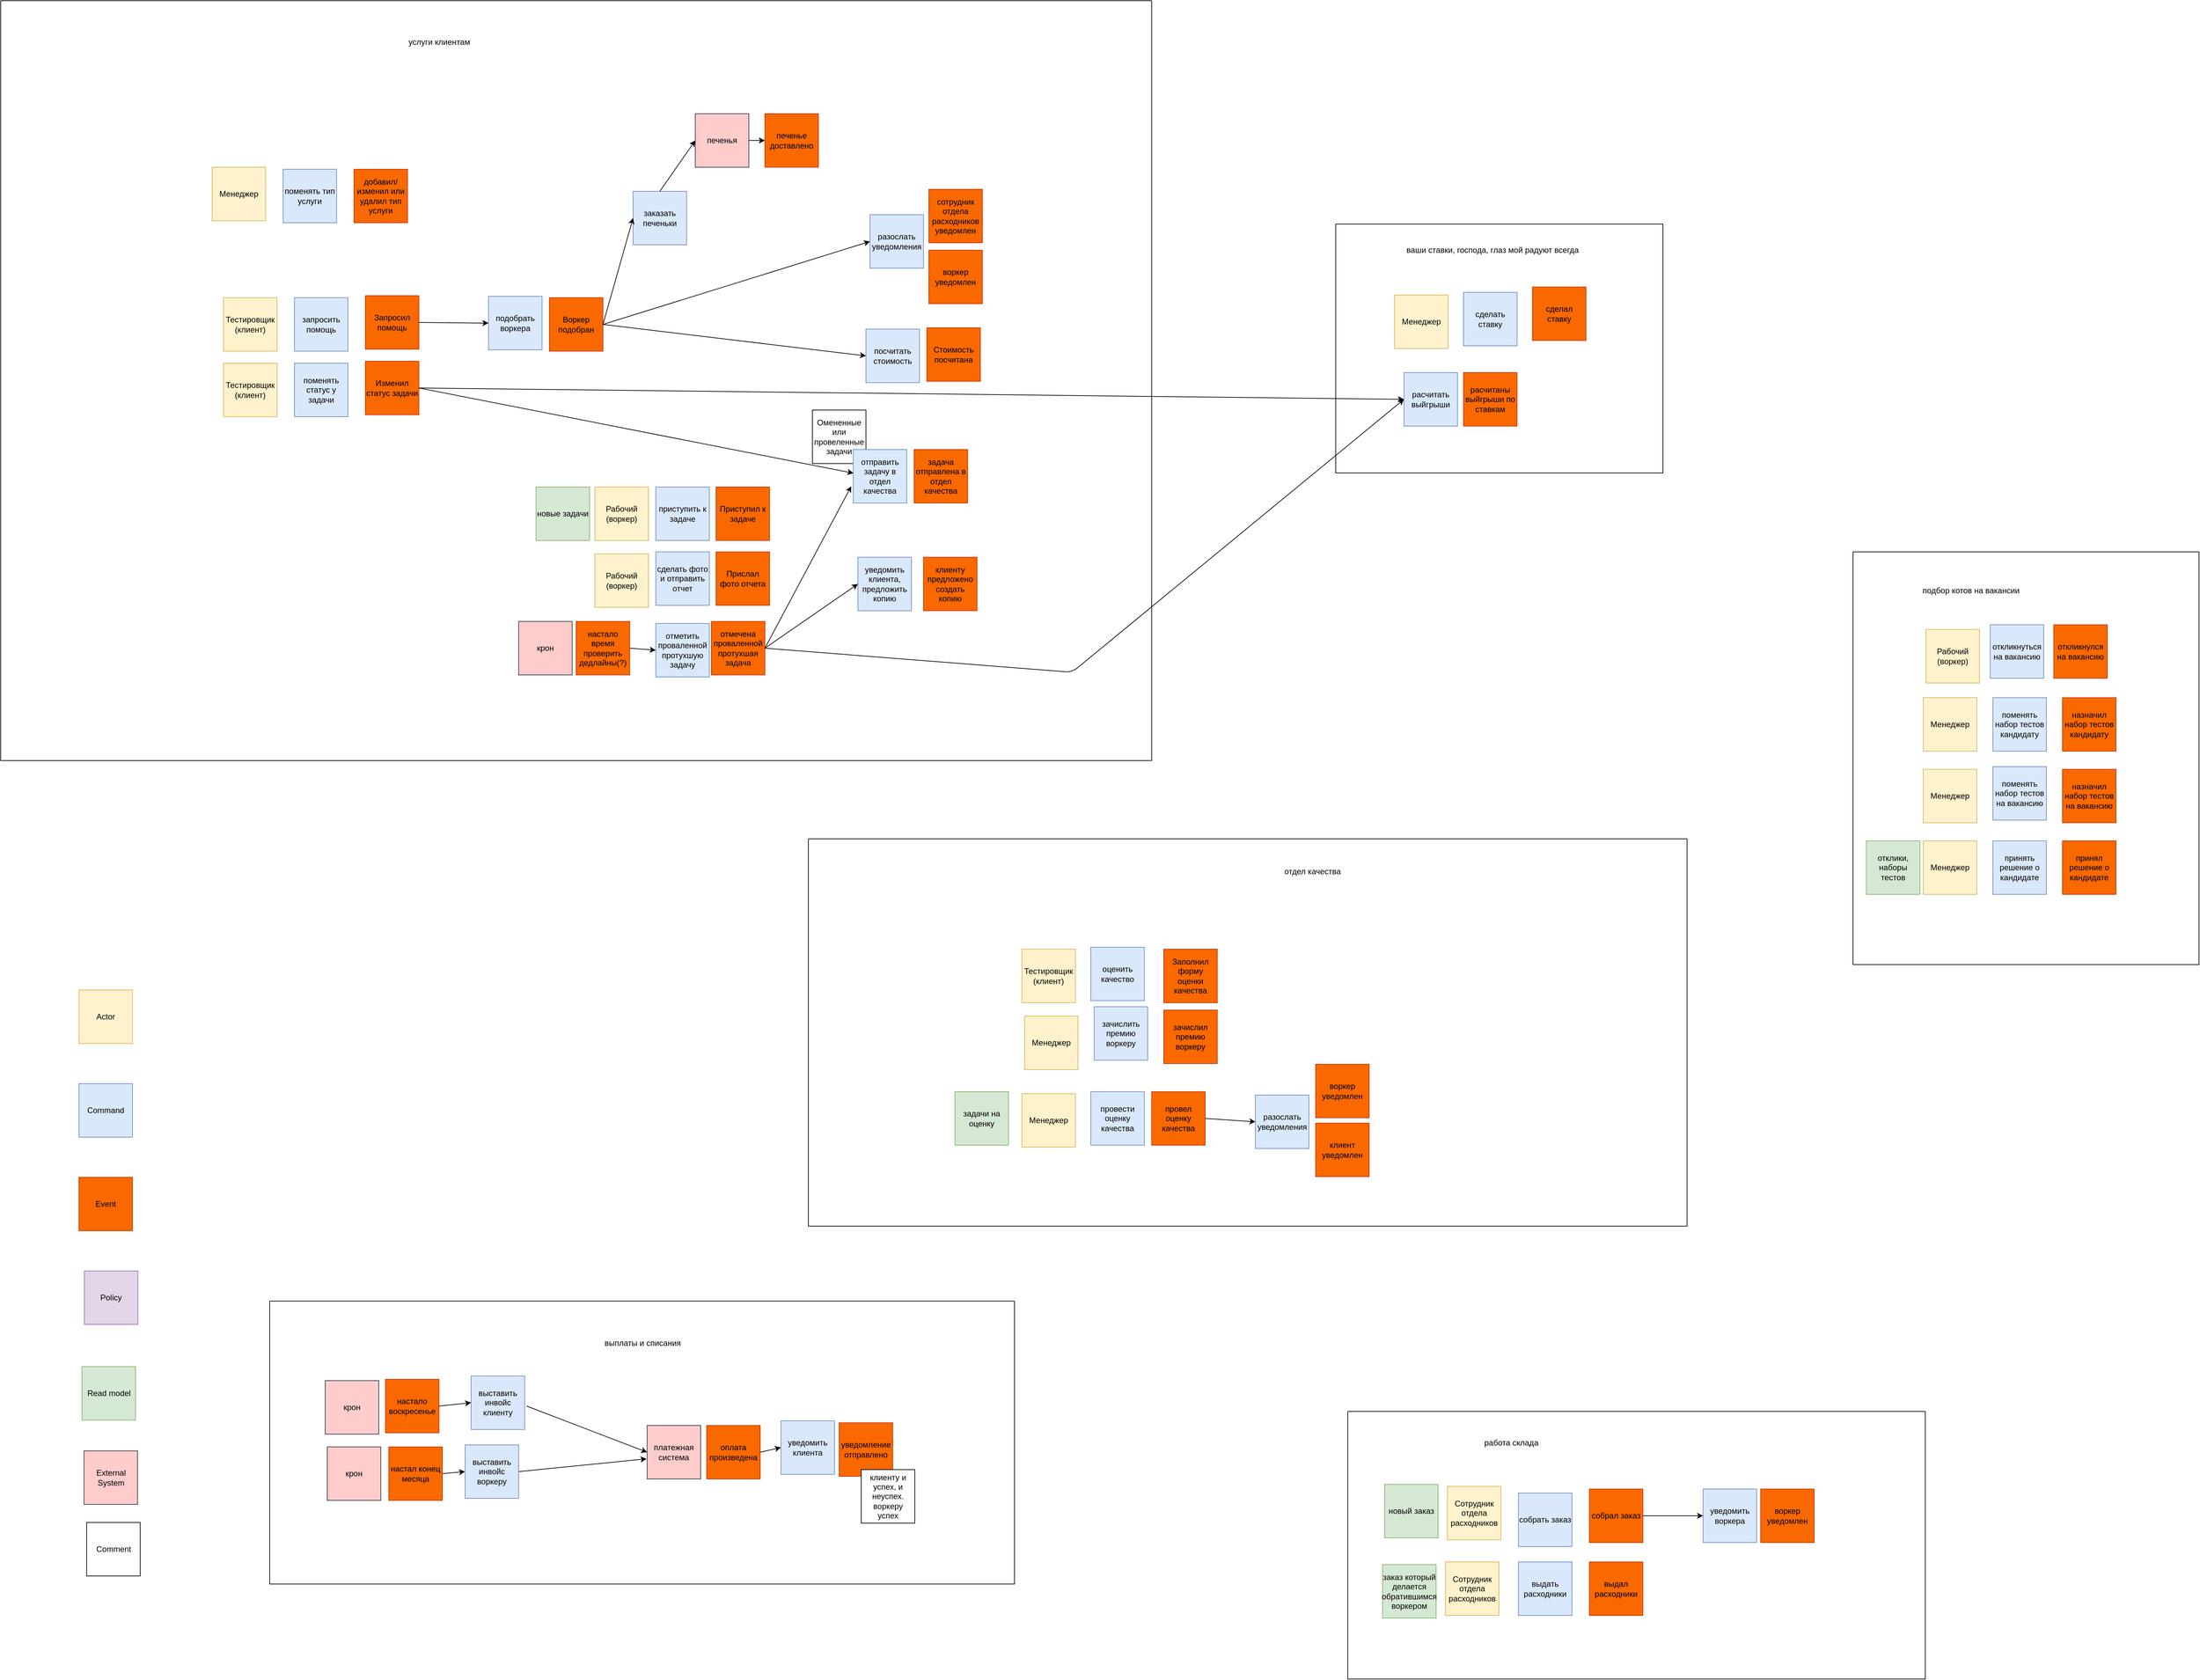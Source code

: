 <mxfile>
    <diagram id="7ufo_i_MTrv_OuP318Px" name="Page-1">
        <mxGraphModel dx="4860" dy="3253" grid="0" gridSize="10" guides="1" tooltips="1" connect="1" arrows="1" fold="1" page="0" pageScale="1" pageWidth="850" pageHeight="1100" math="0" shadow="0">
            <root>
                <mxCell id="0"/>
                <mxCell id="1" parent="0"/>
                <mxCell id="3" value="Actor" style="whiteSpace=wrap;html=1;aspect=fixed;fillColor=#fff2cc;strokeColor=#d6b656;" parent="1" vertex="1">
                    <mxGeometry x="-964" y="-271" width="80" height="80" as="geometry"/>
                </mxCell>
                <mxCell id="4" value="Command" style="whiteSpace=wrap;html=1;aspect=fixed;fillColor=#dae8fc;strokeColor=#6c8ebf;" parent="1" vertex="1">
                    <mxGeometry x="-964" y="-131" width="80" height="80" as="geometry"/>
                </mxCell>
                <mxCell id="5" value="Event" style="whiteSpace=wrap;html=1;aspect=fixed;fillColor=#fa6800;fontColor=#000000;strokeColor=#C73500;" parent="1" vertex="1">
                    <mxGeometry x="-964" y="9" width="80" height="80" as="geometry"/>
                </mxCell>
                <mxCell id="6" value="Policy" style="whiteSpace=wrap;html=1;aspect=fixed;fillColor=#e1d5e7;strokeColor=#9673a6;" parent="1" vertex="1">
                    <mxGeometry x="-956" y="149" width="80" height="80" as="geometry"/>
                </mxCell>
                <mxCell id="7" value="Read model" style="whiteSpace=wrap;html=1;aspect=fixed;fillColor=#d5e8d4;strokeColor=#82b366;" parent="1" vertex="1">
                    <mxGeometry x="-959.5" y="292" width="80" height="80" as="geometry"/>
                </mxCell>
                <mxCell id="8" value="External System" style="whiteSpace=wrap;html=1;aspect=fixed;fillColor=#ffcccc;strokeColor=#36393d;" parent="1" vertex="1">
                    <mxGeometry x="-956.5" y="418" width="80" height="80" as="geometry"/>
                </mxCell>
                <mxCell id="9" value="Comment" style="whiteSpace=wrap;html=1;aspect=fixed;" parent="1" vertex="1">
                    <mxGeometry x="-952.5" y="525" width="80" height="80" as="geometry"/>
                </mxCell>
                <mxCell id="86" style="edgeStyle=none;html=1;exitX=1;exitY=0.5;exitDx=0;exitDy=0;entryX=0;entryY=0.5;entryDx=0;entryDy=0;" parent="1" source="18" target="103" edge="1">
                    <mxGeometry relative="1" as="geometry"/>
                </mxCell>
                <mxCell id="113" style="edgeStyle=none;html=1;exitX=1;exitY=0.5;exitDx=0;exitDy=0;entryX=0;entryY=0.5;entryDx=0;entryDy=0;" parent="1" source="29" target="103" edge="1">
                    <mxGeometry relative="1" as="geometry">
                        <Array as="points">
                            <mxPoint x="520" y="-746"/>
                        </Array>
                    </mxGeometry>
                </mxCell>
                <mxCell id="130" value="" style="swimlane;startSize=0;" parent="1" vertex="1">
                    <mxGeometry x="914" y="-1416" width="489" height="372" as="geometry"/>
                </mxCell>
                <mxCell id="52" value="&lt;span style=&quot;font-weight: 400;&quot;&gt;сделал ставку&lt;/span&gt;" style="whiteSpace=wrap;html=1;aspect=fixed;fillColor=#fa6800;fontColor=#000000;strokeColor=#C73500;fontStyle=1" parent="130" vertex="1">
                    <mxGeometry x="294" y="94" width="80" height="80" as="geometry"/>
                </mxCell>
                <mxCell id="53" value="&lt;span style=&quot;font-weight: 400;&quot;&gt;расчитаны выйгрыши по ставкам&lt;/span&gt;" style="whiteSpace=wrap;html=1;aspect=fixed;fillColor=#fa6800;fontColor=#000000;strokeColor=#C73500;fontStyle=1" parent="130" vertex="1">
                    <mxGeometry x="191" y="222" width="80" height="80" as="geometry"/>
                </mxCell>
                <mxCell id="82" value="Менеджер" style="whiteSpace=wrap;html=1;aspect=fixed;fillColor=#fff2cc;strokeColor=#d6b656;" parent="130" vertex="1">
                    <mxGeometry x="88" y="106" width="80" height="80" as="geometry"/>
                </mxCell>
                <mxCell id="85" value="сделать ставку" style="whiteSpace=wrap;html=1;aspect=fixed;fillColor=#dae8fc;strokeColor=#6c8ebf;" parent="130" vertex="1">
                    <mxGeometry x="191" y="102" width="80" height="80" as="geometry"/>
                </mxCell>
                <mxCell id="103" value="расчитать выйгрыши" style="whiteSpace=wrap;html=1;aspect=fixed;fillColor=#dae8fc;strokeColor=#6c8ebf;" parent="130" vertex="1">
                    <mxGeometry x="102" y="222" width="80" height="80" as="geometry"/>
                </mxCell>
                <mxCell id="131" value="ваши ставки, господа, глаз мой радуют всегда&lt;span style=&quot;color: rgba(0, 0, 0, 0); font-family: monospace; font-size: 0px; text-align: start;&quot;&gt;%3CmxGraphModel%3E%3Croot%3E%3CmxCell%20id%3D%220%22%2F%3E%3CmxCell%20id%3D%221%22%20parent%3D%220%22%2F%3E%3CmxCell%20id%3D%222%22%20value%3D%22%26lt%3Bspan%20style%3D%26quot%3Bfont-weight%3A%20normal%3B%26quot%3B%26gt%3B%D0%BE%D1%82%D0%BC%D0%B5%D1%87%D0%B5%D0%BD%D0%B0%20%D0%BF%D1%80%D0%BE%D0%B2%D0%B0%D0%BB%D0%B5%D0%BD%D0%BD%D0%BE%D0%B9%20%D0%BF%D1%80%D0%BE%D1%82%D1%83%D1%85%D1%88%D0%B0%D1%8F%20%D0%B7%D0%B0%D0%B4%D0%B0%D1%87%D0%B0%26lt%3B%2Fspan%26gt%3B%22%20style%3D%22whiteSpace%3Dwrap%3Bhtml%3D1%3Baspect%3Dfixed%3BfillColor%3D%23fa6800%3BfontColor%3D%23000000%3BstrokeColor%3D%23C73500%3BfontStyle%3D1%22%20vertex%3D%221%22%20parent%3D%221%22%3E%3CmxGeometry%20x%3D%22-151%22%20y%3D%22-830%22%20width%3D%2280%22%20height%3D%2280%22%20as%3D%22geometry%22%2F%3E%3C%2FmxCell%3E%3C%2Froot%3E%3C%2FmxGraphModel%3EЮ&lt;/span&gt;" style="text;html=1;align=center;verticalAlign=middle;resizable=0;points=[];autosize=1;strokeColor=none;fillColor=none;" parent="130" vertex="1">
                    <mxGeometry x="96" y="26" width="275" height="26" as="geometry"/>
                </mxCell>
                <mxCell id="132" value="" style="swimlane;startSize=0;" parent="1" vertex="1">
                    <mxGeometry x="1687" y="-926" width="517" height="617" as="geometry"/>
                </mxCell>
                <mxCell id="25" value="&lt;span style=&quot;font-weight: normal;&quot;&gt;откликнулся на вакансию&lt;/span&gt;" style="whiteSpace=wrap;html=1;aspect=fixed;fillColor=#fa6800;fontColor=#000000;strokeColor=#C73500;fontStyle=1" parent="132" vertex="1">
                    <mxGeometry x="300" y="109" width="80" height="80" as="geometry"/>
                </mxCell>
                <mxCell id="26" value="&lt;span style=&quot;font-weight: normal;&quot;&gt;назначил набор тестов кандидату&lt;/span&gt;" style="whiteSpace=wrap;html=1;aspect=fixed;fillColor=#fa6800;fontColor=#000000;strokeColor=#C73500;fontStyle=1" parent="132" vertex="1">
                    <mxGeometry x="313" y="218" width="80" height="80" as="geometry"/>
                </mxCell>
                <mxCell id="27" value="&lt;span style=&quot;font-weight: normal;&quot;&gt;назначил набор тестов на вакансию&lt;/span&gt;" style="whiteSpace=wrap;html=1;aspect=fixed;fillColor=#fa6800;fontColor=#000000;strokeColor=#C73500;fontStyle=1" parent="132" vertex="1">
                    <mxGeometry x="313" y="325" width="80" height="80" as="geometry"/>
                </mxCell>
                <mxCell id="28" value="&lt;span style=&quot;font-weight: normal;&quot;&gt;принял решение о кандидате&lt;/span&gt;" style="whiteSpace=wrap;html=1;aspect=fixed;fillColor=#fa6800;fontColor=#000000;strokeColor=#C73500;fontStyle=1" parent="132" vertex="1">
                    <mxGeometry x="313" y="432" width="80" height="80" as="geometry"/>
                </mxCell>
                <mxCell id="68" value="Рабочий (воркер)" style="whiteSpace=wrap;html=1;aspect=fixed;fillColor=#fff2cc;strokeColor=#d6b656;" parent="132" vertex="1">
                    <mxGeometry x="109" y="116" width="80" height="80" as="geometry"/>
                </mxCell>
                <mxCell id="72" value="откликнуться на вакансию" style="whiteSpace=wrap;html=1;aspect=fixed;fillColor=#dae8fc;strokeColor=#6c8ebf;" parent="132" vertex="1">
                    <mxGeometry x="205" y="109" width="80" height="80" as="geometry"/>
                </mxCell>
                <mxCell id="78" value="Менеджер" style="whiteSpace=wrap;html=1;aspect=fixed;fillColor=#fff2cc;strokeColor=#d6b656;" parent="132" vertex="1">
                    <mxGeometry x="105" y="218" width="80" height="80" as="geometry"/>
                </mxCell>
                <mxCell id="79" value="Менеджер" style="whiteSpace=wrap;html=1;aspect=fixed;fillColor=#fff2cc;strokeColor=#d6b656;" parent="132" vertex="1">
                    <mxGeometry x="105" y="325" width="80" height="80" as="geometry"/>
                </mxCell>
                <mxCell id="80" value="Менеджер" style="whiteSpace=wrap;html=1;aspect=fixed;fillColor=#fff2cc;strokeColor=#d6b656;" parent="132" vertex="1">
                    <mxGeometry x="105" y="432" width="80" height="80" as="geometry"/>
                </mxCell>
                <mxCell id="88" value="поменять набор тестов кандидату" style="whiteSpace=wrap;html=1;aspect=fixed;fillColor=#dae8fc;strokeColor=#6c8ebf;" parent="132" vertex="1">
                    <mxGeometry x="209" y="218" width="80" height="80" as="geometry"/>
                </mxCell>
                <mxCell id="89" value="поменять набор тестов на вакансию" style="whiteSpace=wrap;html=1;aspect=fixed;fillColor=#dae8fc;strokeColor=#6c8ebf;" parent="132" vertex="1">
                    <mxGeometry x="209" y="321" width="80" height="80" as="geometry"/>
                </mxCell>
                <mxCell id="90" value="принять решение о кандидате" style="whiteSpace=wrap;html=1;aspect=fixed;fillColor=#dae8fc;strokeColor=#6c8ebf;" parent="132" vertex="1">
                    <mxGeometry x="209" y="432" width="80" height="80" as="geometry"/>
                </mxCell>
                <mxCell id="133" value="подбор котов на вакансии" style="text;html=1;align=center;verticalAlign=middle;resizable=0;points=[];autosize=1;strokeColor=none;fillColor=none;" parent="132" vertex="1">
                    <mxGeometry x="94" y="45" width="163" height="26" as="geometry"/>
                </mxCell>
                <mxCell id="149" value="отклики, наборы тестов" style="whiteSpace=wrap;html=1;aspect=fixed;fillColor=#d5e8d4;strokeColor=#82b366;" vertex="1" parent="132">
                    <mxGeometry x="20" y="432" width="80" height="80" as="geometry"/>
                </mxCell>
                <mxCell id="134" value="" style="swimlane;startSize=0;" parent="1" vertex="1">
                    <mxGeometry x="932" y="359" width="863" height="400" as="geometry"/>
                </mxCell>
                <mxCell id="14" value="Сотрудник отдела расходников" style="whiteSpace=wrap;html=1;aspect=fixed;fillColor=#fff2cc;strokeColor=#d6b656;" parent="134" vertex="1">
                    <mxGeometry x="149" y="112" width="80" height="80" as="geometry"/>
                </mxCell>
                <mxCell id="32" value="&lt;span style=&quot;font-weight: normal;&quot;&gt;выдал расходники&lt;/span&gt;" style="whiteSpace=wrap;html=1;aspect=fixed;fillColor=#fa6800;fontColor=#000000;strokeColor=#C73500;fontStyle=1" parent="134" vertex="1">
                    <mxGeometry x="361" y="225" width="80" height="80" as="geometry"/>
                </mxCell>
                <mxCell id="54" value="&lt;span style=&quot;font-weight: normal;&quot;&gt;собрал заказ&lt;/span&gt;" style="whiteSpace=wrap;html=1;aspect=fixed;fillColor=#fa6800;fontColor=#000000;strokeColor=#C73500;fontStyle=1" parent="134" vertex="1">
                    <mxGeometry x="361" y="116" width="80" height="80" as="geometry"/>
                </mxCell>
                <mxCell id="55" value="&lt;span style=&quot;font-weight: normal;&quot;&gt;воркер уведомлен&lt;/span&gt;" style="whiteSpace=wrap;html=1;aspect=fixed;fillColor=#fa6800;fontColor=#000000;strokeColor=#C73500;fontStyle=1" parent="134" vertex="1">
                    <mxGeometry x="617" y="116" width="80" height="80" as="geometry"/>
                </mxCell>
                <mxCell id="93" value="Сотрудник отдела расходников" style="whiteSpace=wrap;html=1;aspect=fixed;fillColor=#fff2cc;strokeColor=#d6b656;" parent="134" vertex="1">
                    <mxGeometry x="146" y="225" width="80" height="80" as="geometry"/>
                </mxCell>
                <mxCell id="94" value="собрать заказ" style="whiteSpace=wrap;html=1;aspect=fixed;fillColor=#dae8fc;strokeColor=#6c8ebf;" parent="134" vertex="1">
                    <mxGeometry x="255" y="122" width="80" height="80" as="geometry"/>
                </mxCell>
                <mxCell id="95" value="выдать расходники" style="whiteSpace=wrap;html=1;aspect=fixed;fillColor=#dae8fc;strokeColor=#6c8ebf;" parent="134" vertex="1">
                    <mxGeometry x="255" y="225" width="80" height="80" as="geometry"/>
                </mxCell>
                <mxCell id="108" value="уведомить воркера" style="whiteSpace=wrap;html=1;aspect=fixed;fillColor=#dae8fc;strokeColor=#6c8ebf;" parent="134" vertex="1">
                    <mxGeometry x="531" y="116" width="80" height="80" as="geometry"/>
                </mxCell>
                <mxCell id="56" style="edgeStyle=none;html=1;exitX=1;exitY=0.5;exitDx=0;exitDy=0;entryX=0;entryY=0.5;entryDx=0;entryDy=0;" parent="134" source="54" target="108" edge="1">
                    <mxGeometry relative="1" as="geometry"/>
                </mxCell>
                <mxCell id="135" value="работа склада" style="text;html=1;align=center;verticalAlign=middle;resizable=0;points=[];autosize=1;strokeColor=none;fillColor=none;" parent="134" vertex="1">
                    <mxGeometry x="194" y="34" width="99" height="26" as="geometry"/>
                </mxCell>
                <mxCell id="142" value="новый заказ" style="whiteSpace=wrap;html=1;aspect=fixed;fillColor=#d5e8d4;strokeColor=#82b366;" vertex="1" parent="134">
                    <mxGeometry x="55" y="109" width="80" height="80" as="geometry"/>
                </mxCell>
                <mxCell id="151" value="заказ который делается обратившимся воркером" style="whiteSpace=wrap;html=1;aspect=fixed;fillColor=#d5e8d4;strokeColor=#82b366;" vertex="1" parent="134">
                    <mxGeometry x="52" y="229" width="80" height="80" as="geometry"/>
                </mxCell>
                <mxCell id="136" value="" style="swimlane;startSize=0;" parent="1" vertex="1">
                    <mxGeometry x="126" y="-497" width="1313" height="579" as="geometry"/>
                </mxCell>
                <mxCell id="42" value="&lt;span style=&quot;font-weight: normal;&quot;&gt;Заполнил форму оценки качества&lt;/span&gt;" style="whiteSpace=wrap;html=1;aspect=fixed;fillColor=#fa6800;fontColor=#000000;strokeColor=#C73500;fontStyle=1" parent="136" vertex="1">
                    <mxGeometry x="531" y="165" width="80" height="80" as="geometry"/>
                </mxCell>
                <mxCell id="60" value="&lt;span style=&quot;font-weight: normal;&quot;&gt;воркер уведомлен&lt;/span&gt;" style="whiteSpace=wrap;html=1;aspect=fixed;fillColor=#fa6800;fontColor=#000000;strokeColor=#C73500;fontStyle=1" parent="136" vertex="1">
                    <mxGeometry x="758" y="337" width="80" height="80" as="geometry"/>
                </mxCell>
                <mxCell id="61" value="&lt;span style=&quot;font-weight: normal;&quot;&gt;клиент уведомлен&lt;/span&gt;" style="whiteSpace=wrap;html=1;aspect=fixed;fillColor=#fa6800;fontColor=#000000;strokeColor=#C73500;fontStyle=1" parent="136" vertex="1">
                    <mxGeometry x="758" y="425" width="80" height="80" as="geometry"/>
                </mxCell>
                <mxCell id="76" value="Тестировщик&lt;br&gt;(клиент)" style="whiteSpace=wrap;html=1;aspect=fixed;fillColor=#fff2cc;strokeColor=#d6b656;" parent="136" vertex="1">
                    <mxGeometry x="319" y="165" width="80" height="80" as="geometry"/>
                </mxCell>
                <mxCell id="77" value="оценить качество" style="whiteSpace=wrap;html=1;aspect=fixed;fillColor=#dae8fc;strokeColor=#6c8ebf;" parent="136" vertex="1">
                    <mxGeometry x="422" y="162" width="80" height="80" as="geometry"/>
                </mxCell>
                <mxCell id="81" value="Менеджер" style="whiteSpace=wrap;html=1;aspect=fixed;fillColor=#fff2cc;strokeColor=#d6b656;" parent="136" vertex="1">
                    <mxGeometry x="319" y="381" width="80" height="80" as="geometry"/>
                </mxCell>
                <mxCell id="91" value="провести оценку качества" style="whiteSpace=wrap;html=1;aspect=fixed;fillColor=#dae8fc;strokeColor=#6c8ebf;" parent="136" vertex="1">
                    <mxGeometry x="422" y="378" width="80" height="80" as="geometry"/>
                </mxCell>
                <mxCell id="105" value="разослать уведомления" style="whiteSpace=wrap;html=1;aspect=fixed;fillColor=#dae8fc;strokeColor=#6c8ebf;" parent="136" vertex="1">
                    <mxGeometry x="668" y="383" width="80" height="80" as="geometry"/>
                </mxCell>
                <mxCell id="107" style="edgeStyle=none;html=1;exitX=1;exitY=0.5;exitDx=0;exitDy=0;entryX=0;entryY=0.5;entryDx=0;entryDy=0;" parent="136" source="146" target="105" edge="1">
                    <mxGeometry relative="1" as="geometry"/>
                </mxCell>
                <mxCell id="137" value="отдел качества" style="text;html=1;align=center;verticalAlign=middle;resizable=0;points=[];autosize=1;strokeColor=none;fillColor=none;" parent="136" vertex="1">
                    <mxGeometry x="702" y="36" width="102" height="26" as="geometry"/>
                </mxCell>
                <mxCell id="143" value="&lt;span style=&quot;font-weight: normal;&quot;&gt;зачислил премию воркеру&lt;/span&gt;&lt;span style=&quot;color: rgba(0, 0, 0, 0); font-family: monospace; font-size: 0px; font-weight: 400; text-align: start;&quot;&gt;%3CmxGraphModel%3E%3Croot%3E%3CmxCell%20id%3D%220%22%2F%3E%3CmxCell%20id%3D%221%22%20parent%3D%220%22%2F%3E%3CmxCell%20id%3D%222%22%20value%3D%22%26lt%3Bspan%20style%3D%26quot%3Bfont-weight%3A%20normal%3B%26quot%3B%26gt%3B%D0%BF%D1%80%D0%B8%D0%BD%D1%8F%D0%BB%20%D1%80%D0%B5%D1%88%D0%B5%D0%BD%D0%B8%D0%B5%20%D0%BE%20%D0%BA%D0%B0%D0%BD%D0%B4%D0%B8%D0%B4%D0%B0%D1%82%D0%B5%26lt%3B%2Fspan%26gt%3B%22%20style%3D%22whiteSpace%3Dwrap%3Bhtml%3D1%3Baspect%3Dfixed%3BfillColor%3D%23fa6800%3BfontColor%3D%23000000%3BstrokeColor%3D%23C73500%3BfontStyle%3D1%22%20vertex%3D%221%22%20parent%3D%221%22%3E%3CmxGeometry%20x%3D%221259%22%20y%3D%22513%22%20width%3D%2280%22%20height%3D%2280%22%20as%3D%22geometry%22%2F%3E%3C%2FmxCell%3E%3C%2Froot%3E%3C%2FmxGraphModel%3E&lt;/span&gt;" style="whiteSpace=wrap;html=1;aspect=fixed;fillColor=#fa6800;fontColor=#000000;strokeColor=#C73500;fontStyle=1" vertex="1" parent="136">
                    <mxGeometry x="531" y="256" width="80" height="80" as="geometry"/>
                </mxCell>
                <mxCell id="144" value="Менеджер" style="whiteSpace=wrap;html=1;aspect=fixed;fillColor=#fff2cc;strokeColor=#d6b656;" vertex="1" parent="136">
                    <mxGeometry x="323" y="265" width="80" height="80" as="geometry"/>
                </mxCell>
                <mxCell id="145" value="зачислить премию воркеру" style="whiteSpace=wrap;html=1;aspect=fixed;fillColor=#dae8fc;strokeColor=#6c8ebf;" vertex="1" parent="136">
                    <mxGeometry x="427" y="251" width="80" height="80" as="geometry"/>
                </mxCell>
                <mxCell id="146" value="&lt;span style=&quot;font-weight: 400;&quot;&gt;провел оценку качества&lt;/span&gt;" style="whiteSpace=wrap;html=1;aspect=fixed;fillColor=#fa6800;fontColor=#000000;strokeColor=#C73500;fontStyle=1" vertex="1" parent="136">
                    <mxGeometry x="513" y="378" width="80" height="80" as="geometry"/>
                </mxCell>
                <mxCell id="147" value="задачи на оценку" style="whiteSpace=wrap;html=1;aspect=fixed;fillColor=#d5e8d4;strokeColor=#82b366;" vertex="1" parent="136">
                    <mxGeometry x="219" y="378" width="80" height="80" as="geometry"/>
                </mxCell>
                <mxCell id="138" value="" style="swimlane;startSize=0;" parent="1" vertex="1">
                    <mxGeometry x="-679" y="194" width="1113" height="423" as="geometry"/>
                </mxCell>
                <mxCell id="47" style="edgeStyle=none;html=1;exitX=1;exitY=0.5;exitDx=0;exitDy=0;entryX=0;entryY=0.5;entryDx=0;entryDy=0;" parent="138" target="44" edge="1">
                    <mxGeometry relative="1" as="geometry">
                        <mxPoint x="384" y="157" as="sourcePoint"/>
                    </mxGeometry>
                </mxCell>
                <mxCell id="44" value="платежная система" style="whiteSpace=wrap;html=1;aspect=fixed;fillColor=#ffcccc;strokeColor=#36393d;" parent="138" vertex="1">
                    <mxGeometry x="564" y="186" width="80" height="80" as="geometry"/>
                </mxCell>
                <mxCell id="45" value="&lt;span style=&quot;font-weight: normal;&quot;&gt;оплата произведена&lt;/span&gt;" style="whiteSpace=wrap;html=1;aspect=fixed;fillColor=#fa6800;fontColor=#000000;strokeColor=#C73500;fontStyle=1" parent="138" vertex="1">
                    <mxGeometry x="653" y="186" width="80" height="80" as="geometry"/>
                </mxCell>
                <mxCell id="50" style="edgeStyle=none;html=1;exitX=1;exitY=0.5;exitDx=0;exitDy=0;entryX=-0.01;entryY=0.623;entryDx=0;entryDy=0;entryPerimeter=0;" parent="138" source="122" target="44" edge="1">
                    <mxGeometry relative="1" as="geometry">
                        <mxPoint x="384" y="248.0" as="sourcePoint"/>
                    </mxGeometry>
                </mxCell>
                <mxCell id="57" value="&lt;span style=&quot;font-weight: 400;&quot;&gt;уведомление отправлено&lt;/span&gt;" style="whiteSpace=wrap;html=1;aspect=fixed;fillColor=#fa6800;fontColor=#000000;strokeColor=#C73500;fontStyle=1" parent="138" vertex="1">
                    <mxGeometry x="851" y="182" width="80" height="80" as="geometry"/>
                </mxCell>
                <mxCell id="59" value="клиенту и успех, и неуспех. воркеру успех" style="whiteSpace=wrap;html=1;aspect=fixed;" parent="138" vertex="1">
                    <mxGeometry x="884" y="252" width="80" height="80" as="geometry"/>
                </mxCell>
                <mxCell id="104" value="уведомить клиента" style="whiteSpace=wrap;html=1;aspect=fixed;fillColor=#dae8fc;strokeColor=#6c8ebf;" parent="138" vertex="1">
                    <mxGeometry x="764" y="179" width="80" height="80" as="geometry"/>
                </mxCell>
                <mxCell id="58" style="edgeStyle=none;html=1;exitX=1;exitY=0.5;exitDx=0;exitDy=0;entryX=0;entryY=0.5;entryDx=0;entryDy=0;" parent="138" source="45" target="104" edge="1">
                    <mxGeometry relative="1" as="geometry"/>
                </mxCell>
                <mxCell id="118" value="крон" style="whiteSpace=wrap;html=1;aspect=fixed;fillColor=#ffcccc;strokeColor=#36393d;" parent="138" vertex="1">
                    <mxGeometry x="83" y="119" width="80" height="80" as="geometry"/>
                </mxCell>
                <mxCell id="119" value="крон" style="whiteSpace=wrap;html=1;aspect=fixed;fillColor=#ffcccc;strokeColor=#36393d;" parent="138" vertex="1">
                    <mxGeometry x="86" y="218" width="80" height="80" as="geometry"/>
                </mxCell>
                <mxCell id="120" value="настало воскресенье" style="whiteSpace=wrap;html=1;aspect=fixed;fillColor=#fa6800;fontColor=#000000;strokeColor=#C73500;" parent="138" vertex="1">
                    <mxGeometry x="173" y="117" width="80" height="80" as="geometry"/>
                </mxCell>
                <mxCell id="121" value="выставить инвойс клиенту" style="whiteSpace=wrap;html=1;aspect=fixed;fillColor=#dae8fc;strokeColor=#6c8ebf;" parent="138" vertex="1">
                    <mxGeometry x="301" y="112" width="80" height="80" as="geometry"/>
                </mxCell>
                <mxCell id="124" style="edgeStyle=none;html=1;exitX=1;exitY=0.5;exitDx=0;exitDy=0;entryX=0;entryY=0.5;entryDx=0;entryDy=0;" parent="138" source="120" target="121" edge="1">
                    <mxGeometry relative="1" as="geometry"/>
                </mxCell>
                <mxCell id="122" value="выставить инвойс воркеру" style="whiteSpace=wrap;html=1;aspect=fixed;fillColor=#dae8fc;strokeColor=#6c8ebf;" parent="138" vertex="1">
                    <mxGeometry x="292" y="215" width="80" height="80" as="geometry"/>
                </mxCell>
                <mxCell id="125" style="edgeStyle=none;html=1;exitX=1;exitY=0.5;exitDx=0;exitDy=0;entryX=0;entryY=0.5;entryDx=0;entryDy=0;" parent="138" source="123" target="122" edge="1">
                    <mxGeometry relative="1" as="geometry"/>
                </mxCell>
                <mxCell id="123" value="настал конец месяца" style="whiteSpace=wrap;html=1;aspect=fixed;fillColor=#fa6800;fontColor=#000000;strokeColor=#C73500;" parent="138" vertex="1">
                    <mxGeometry x="178" y="218" width="80" height="80" as="geometry"/>
                </mxCell>
                <mxCell id="139" value="выплаты и списания" style="text;html=1;align=center;verticalAlign=middle;resizable=0;points=[];autosize=1;strokeColor=none;fillColor=none;" parent="138" vertex="1">
                    <mxGeometry x="490.5" y="50" width="132" height="26" as="geometry"/>
                </mxCell>
                <mxCell id="140" value="" style="swimlane;startSize=0;" parent="1" vertex="1">
                    <mxGeometry x="-1081" y="-1750" width="1720" height="1136" as="geometry"/>
                </mxCell>
                <mxCell id="10" value="Менеджер" style="whiteSpace=wrap;html=1;aspect=fixed;fillColor=#fff2cc;strokeColor=#d6b656;" parent="140" vertex="1">
                    <mxGeometry x="316" y="249" width="80" height="80" as="geometry"/>
                </mxCell>
                <mxCell id="11" value="Тестировщик&lt;br&gt;(клиент)" style="whiteSpace=wrap;html=1;aspect=fixed;fillColor=#fff2cc;strokeColor=#d6b656;" parent="140" vertex="1">
                    <mxGeometry x="333" y="444" width="80" height="80" as="geometry"/>
                </mxCell>
                <mxCell id="12" value="Рабочий (воркер)" style="whiteSpace=wrap;html=1;aspect=fixed;fillColor=#fff2cc;strokeColor=#d6b656;" parent="140" vertex="1">
                    <mxGeometry x="888" y="727" width="80" height="80" as="geometry"/>
                </mxCell>
                <mxCell id="15" value="&lt;span style=&quot;font-weight: normal;&quot;&gt;Запросил помощь&lt;/span&gt;" style="whiteSpace=wrap;html=1;aspect=fixed;fillColor=#fa6800;fontColor=#000000;strokeColor=#C73500;fontStyle=1" parent="140" vertex="1">
                    <mxGeometry x="545" y="441" width="80" height="80" as="geometry"/>
                </mxCell>
                <mxCell id="16" value="&lt;span style=&quot;font-weight: normal;&quot;&gt;добавил/изменил или удалил тип услуги&lt;/span&gt;" style="whiteSpace=wrap;html=1;aspect=fixed;fillColor=#fa6800;fontColor=#000000;strokeColor=#C73500;fontStyle=1" parent="140" vertex="1">
                    <mxGeometry x="528" y="252" width="80" height="80" as="geometry"/>
                </mxCell>
                <mxCell id="18" value="&lt;span style=&quot;font-weight: normal;&quot;&gt;Изменил статус задачи&lt;/span&gt;" style="whiteSpace=wrap;html=1;aspect=fixed;fillColor=#fa6800;fontColor=#000000;strokeColor=#C73500;fontStyle=1" parent="140" vertex="1">
                    <mxGeometry x="545" y="539" width="80" height="80" as="geometry"/>
                </mxCell>
                <mxCell id="19" value="&lt;span style=&quot;font-weight: normal;&quot;&gt;Воркер подобран&lt;/span&gt;" style="whiteSpace=wrap;html=1;aspect=fixed;fillColor=#fa6800;fontColor=#000000;strokeColor=#C73500;fontStyle=1" parent="140" vertex="1">
                    <mxGeometry x="820" y="444" width="80" height="80" as="geometry"/>
                </mxCell>
                <mxCell id="21" value="&lt;span style=&quot;font-weight: normal;&quot;&gt;Стоимость посчитана&lt;/span&gt;" style="whiteSpace=wrap;html=1;aspect=fixed;fillColor=#fa6800;fontColor=#000000;strokeColor=#C73500;fontStyle=1" parent="140" vertex="1">
                    <mxGeometry x="1384" y="489" width="80" height="80" as="geometry"/>
                </mxCell>
                <mxCell id="23" value="&lt;span style=&quot;font-weight: normal;&quot;&gt;Приступил к задаче&lt;/span&gt;" style="whiteSpace=wrap;html=1;aspect=fixed;fillColor=#fa6800;fontColor=#000000;strokeColor=#C73500;fontStyle=1" parent="140" vertex="1">
                    <mxGeometry x="1069" y="727" width="80" height="80" as="geometry"/>
                </mxCell>
                <mxCell id="24" value="&lt;span style=&quot;font-weight: normal;&quot;&gt;Прислал фото отчета&lt;/span&gt;" style="whiteSpace=wrap;html=1;aspect=fixed;fillColor=#fa6800;fontColor=#000000;strokeColor=#C73500;fontStyle=1" parent="140" vertex="1">
                    <mxGeometry x="1069" y="824" width="80" height="80" as="geometry"/>
                </mxCell>
                <mxCell id="29" value="&lt;span style=&quot;font-weight: normal;&quot;&gt;отмечена проваленной протухшая задача&lt;/span&gt;" style="whiteSpace=wrap;html=1;aspect=fixed;fillColor=#fa6800;fontColor=#000000;strokeColor=#C73500;fontStyle=1" parent="140" vertex="1">
                    <mxGeometry x="1062" y="928" width="80" height="80" as="geometry"/>
                </mxCell>
                <mxCell id="30" value="&lt;span style=&quot;font-weight: normal;&quot;&gt;клиенту предложено создать копию&lt;/span&gt;" style="whiteSpace=wrap;html=1;aspect=fixed;fillColor=#fa6800;fontColor=#000000;strokeColor=#C73500;fontStyle=1" parent="140" vertex="1">
                    <mxGeometry x="1379" y="832" width="80" height="80" as="geometry"/>
                </mxCell>
                <mxCell id="33" value="&lt;span style=&quot;font-weight: normal;&quot;&gt;сотрудник отдела расходников уведомлен&lt;/span&gt;" style="whiteSpace=wrap;html=1;aspect=fixed;fillColor=#fa6800;fontColor=#000000;strokeColor=#C73500;fontStyle=1" parent="140" vertex="1">
                    <mxGeometry x="1387" y="282" width="80" height="80" as="geometry"/>
                </mxCell>
                <mxCell id="35" value="печенья" style="whiteSpace=wrap;html=1;aspect=fixed;fillColor=#ffcccc;strokeColor=#36393d;" parent="140" vertex="1">
                    <mxGeometry x="1038" y="169" width="80" height="80" as="geometry"/>
                </mxCell>
                <mxCell id="37" value="&lt;span style=&quot;font-weight: normal;&quot;&gt;печенье доставлено&lt;/span&gt;" style="whiteSpace=wrap;html=1;aspect=fixed;fillColor=#fa6800;fontColor=#000000;strokeColor=#C73500;fontStyle=1" parent="140" vertex="1">
                    <mxGeometry x="1142" y="169" width="80" height="80" as="geometry"/>
                </mxCell>
                <mxCell id="38" style="edgeStyle=none;html=1;exitX=1;exitY=0.5;exitDx=0;exitDy=0;entryX=0;entryY=0.5;entryDx=0;entryDy=0;" parent="140" source="35" target="37" edge="1">
                    <mxGeometry relative="1" as="geometry"/>
                </mxCell>
                <mxCell id="64" value="&lt;span style=&quot;font-weight: normal;&quot;&gt;воркер уведомлен&lt;/span&gt;" style="whiteSpace=wrap;html=1;aspect=fixed;fillColor=#fa6800;fontColor=#000000;strokeColor=#C73500;fontStyle=1" parent="140" vertex="1">
                    <mxGeometry x="1387" y="373" width="80" height="80" as="geometry"/>
                </mxCell>
                <mxCell id="67" value="Рабочий (воркер)" style="whiteSpace=wrap;html=1;aspect=fixed;fillColor=#fff2cc;strokeColor=#d6b656;" parent="140" vertex="1">
                    <mxGeometry x="888" y="827" width="80" height="80" as="geometry"/>
                </mxCell>
                <mxCell id="70" value="приступить к задаче" style="whiteSpace=wrap;html=1;aspect=fixed;fillColor=#dae8fc;strokeColor=#6c8ebf;" parent="140" vertex="1">
                    <mxGeometry x="979" y="727" width="80" height="80" as="geometry"/>
                </mxCell>
                <mxCell id="71" value="сделать фото и отправить отчет" style="whiteSpace=wrap;html=1;aspect=fixed;fillColor=#dae8fc;strokeColor=#6c8ebf;" parent="140" vertex="1">
                    <mxGeometry x="979" y="824" width="80" height="80" as="geometry"/>
                </mxCell>
                <mxCell id="73" value="Тестировщик&lt;br&gt;(клиент)" style="whiteSpace=wrap;html=1;aspect=fixed;fillColor=#fff2cc;strokeColor=#d6b656;" parent="140" vertex="1">
                    <mxGeometry x="333" y="542" width="80" height="80" as="geometry"/>
                </mxCell>
                <mxCell id="74" value="запросить помощь" style="whiteSpace=wrap;html=1;aspect=fixed;fillColor=#dae8fc;strokeColor=#6c8ebf;" parent="140" vertex="1">
                    <mxGeometry x="439" y="444" width="80" height="80" as="geometry"/>
                </mxCell>
                <mxCell id="75" value="поменять статус у задачи" style="whiteSpace=wrap;html=1;aspect=fixed;fillColor=#dae8fc;strokeColor=#6c8ebf;" parent="140" vertex="1">
                    <mxGeometry x="439" y="542" width="80" height="80" as="geometry"/>
                </mxCell>
                <mxCell id="87" value="поменять тип услуги" style="whiteSpace=wrap;html=1;aspect=fixed;fillColor=#dae8fc;strokeColor=#6c8ebf;" parent="140" vertex="1">
                    <mxGeometry x="422" y="252" width="80" height="80" as="geometry"/>
                </mxCell>
                <mxCell id="96" value="подобрать воркера" style="whiteSpace=wrap;html=1;aspect=fixed;fillColor=#dae8fc;strokeColor=#6c8ebf;" parent="140" vertex="1">
                    <mxGeometry x="729" y="442" width="80" height="80" as="geometry"/>
                </mxCell>
                <mxCell id="20" style="edgeStyle=none;html=1;exitX=1;exitY=0.5;exitDx=0;exitDy=0;entryX=0;entryY=0.5;entryDx=0;entryDy=0;" parent="140" source="15" target="96" edge="1">
                    <mxGeometry relative="1" as="geometry"/>
                </mxCell>
                <mxCell id="99" value="разослать уведомления" style="whiteSpace=wrap;html=1;aspect=fixed;fillColor=#dae8fc;strokeColor=#6c8ebf;" parent="140" vertex="1">
                    <mxGeometry x="1299" y="320" width="80" height="80" as="geometry"/>
                </mxCell>
                <mxCell id="101" style="edgeStyle=none;html=1;exitX=1;exitY=0.5;exitDx=0;exitDy=0;entryX=0;entryY=0.5;entryDx=0;entryDy=0;" parent="140" source="19" target="99" edge="1">
                    <mxGeometry relative="1" as="geometry"/>
                </mxCell>
                <mxCell id="102" value="посчитать стоимость" style="whiteSpace=wrap;html=1;aspect=fixed;fillColor=#dae8fc;strokeColor=#6c8ebf;" parent="140" vertex="1">
                    <mxGeometry x="1293" y="491" width="80" height="80" as="geometry"/>
                </mxCell>
                <mxCell id="22" style="edgeStyle=none;html=1;exitX=1;exitY=0.5;exitDx=0;exitDy=0;entryX=0;entryY=0.5;entryDx=0;entryDy=0;" parent="140" source="19" target="102" edge="1">
                    <mxGeometry relative="1" as="geometry"/>
                </mxCell>
                <mxCell id="109" value="уведомить клиента, предложить копию" style="whiteSpace=wrap;html=1;aspect=fixed;fillColor=#dae8fc;strokeColor=#6c8ebf;" parent="140" vertex="1">
                    <mxGeometry x="1281" y="832" width="80" height="80" as="geometry"/>
                </mxCell>
                <mxCell id="31" style="edgeStyle=none;html=1;exitX=1;exitY=0.5;exitDx=0;exitDy=0;entryX=0;entryY=0.5;entryDx=0;entryDy=0;" parent="140" source="29" target="109" edge="1">
                    <mxGeometry relative="1" as="geometry"/>
                </mxCell>
                <mxCell id="114" value="заказать печеньки" style="whiteSpace=wrap;html=1;aspect=fixed;fillColor=#dae8fc;strokeColor=#6c8ebf;" parent="140" vertex="1">
                    <mxGeometry x="945" y="285" width="80" height="80" as="geometry"/>
                </mxCell>
                <mxCell id="115" style="edgeStyle=none;html=1;exitX=1;exitY=0.5;exitDx=0;exitDy=0;entryX=0;entryY=0.5;entryDx=0;entryDy=0;" parent="140" source="19" target="114" edge="1">
                    <mxGeometry relative="1" as="geometry"/>
                </mxCell>
                <mxCell id="36" style="edgeStyle=none;html=1;entryX=0;entryY=0.5;entryDx=0;entryDy=0;exitX=0.5;exitY=0;exitDx=0;exitDy=0;" parent="140" source="114" target="35" edge="1">
                    <mxGeometry relative="1" as="geometry"/>
                </mxCell>
                <mxCell id="126" value="крон" style="whiteSpace=wrap;html=1;aspect=fixed;fillColor=#ffcccc;strokeColor=#36393d;" parent="140" vertex="1">
                    <mxGeometry x="774" y="928" width="80" height="80" as="geometry"/>
                </mxCell>
                <mxCell id="127" value="отметить проваленной протухшую задачу" style="whiteSpace=wrap;html=1;aspect=fixed;fillColor=#dae8fc;strokeColor=#6c8ebf;" parent="140" vertex="1">
                    <mxGeometry x="979" y="931" width="80" height="80" as="geometry"/>
                </mxCell>
                <mxCell id="129" style="edgeStyle=none;html=1;exitX=1;exitY=0.5;exitDx=0;exitDy=0;entryX=0;entryY=0.5;entryDx=0;entryDy=0;" parent="140" source="128" target="127" edge="1">
                    <mxGeometry relative="1" as="geometry"/>
                </mxCell>
                <mxCell id="128" value="&lt;span style=&quot;font-weight: normal;&quot;&gt;настало время проверить дедлайны(?)&lt;/span&gt;" style="whiteSpace=wrap;html=1;aspect=fixed;fillColor=#fa6800;fontColor=#000000;strokeColor=#C73500;fontStyle=1" parent="140" vertex="1">
                    <mxGeometry x="860" y="928" width="80" height="80" as="geometry"/>
                </mxCell>
                <mxCell id="141" value="услуги клиентам" style="text;html=1;align=center;verticalAlign=middle;resizable=0;points=[];autosize=1;strokeColor=none;fillColor=none;" parent="140" vertex="1">
                    <mxGeometry x="600" y="49" width="110" height="26" as="geometry"/>
                </mxCell>
                <mxCell id="150" value="новые задачи" style="whiteSpace=wrap;html=1;aspect=fixed;fillColor=#d5e8d4;strokeColor=#82b366;" vertex="1" parent="140">
                    <mxGeometry x="800" y="727" width="80" height="80" as="geometry"/>
                </mxCell>
                <mxCell id="39" value="&lt;span style=&quot;font-weight: normal;&quot;&gt;задача отправлена в отдел качества&lt;/span&gt;" style="whiteSpace=wrap;html=1;aspect=fixed;fillColor=#fa6800;fontColor=#000000;strokeColor=#C73500;fontStyle=1" parent="140" vertex="1">
                    <mxGeometry x="1365" y="671" width="80" height="80" as="geometry"/>
                </mxCell>
                <mxCell id="41" value="Омененные или провеленные задачи" style="whiteSpace=wrap;html=1;aspect=fixed;" parent="140" vertex="1">
                    <mxGeometry x="1213" y="612" width="80" height="80" as="geometry"/>
                </mxCell>
                <mxCell id="97" value="отправить задачу в отдел качества" style="whiteSpace=wrap;html=1;aspect=fixed;fillColor=#dae8fc;strokeColor=#6c8ebf;" parent="140" vertex="1">
                    <mxGeometry x="1274" y="671" width="80" height="80" as="geometry"/>
                </mxCell>
                <mxCell id="40" style="edgeStyle=none;html=1;exitX=1;exitY=0.5;exitDx=0;exitDy=0;entryX=0.004;entryY=0.442;entryDx=0;entryDy=0;entryPerimeter=0;" parent="140" source="18" target="97" edge="1">
                    <mxGeometry relative="1" as="geometry">
                        <Array as="points"/>
                    </mxGeometry>
                </mxCell>
                <mxCell id="112" style="edgeStyle=none;html=1;exitX=1;exitY=0.5;exitDx=0;exitDy=0;" parent="140" source="29" edge="1">
                    <mxGeometry relative="1" as="geometry">
                        <mxPoint x="1271" y="726" as="targetPoint"/>
                    </mxGeometry>
                </mxCell>
            </root>
        </mxGraphModel>
    </diagram>
</mxfile>